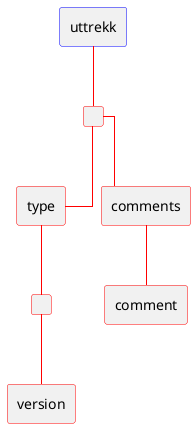 @startuml
skinparam linetype ortho

rectangle " " as c1 #line:red;
rectangle " " as c2 #line:red;

rectangle uttrekk #line:blue;
rectangle type #line:red;
rectangle version #line:red;
rectangle comments #line:red;
rectangle comment #line:red;

uttrekk -[#ff0000]- c1
c1 -[#ff0000]- type
type -[#ff0000]- c2
c2 -[#ff0000]- version
c1 -[#ff0000]- comments
comments -[#ff0000]- comment
@enduml
